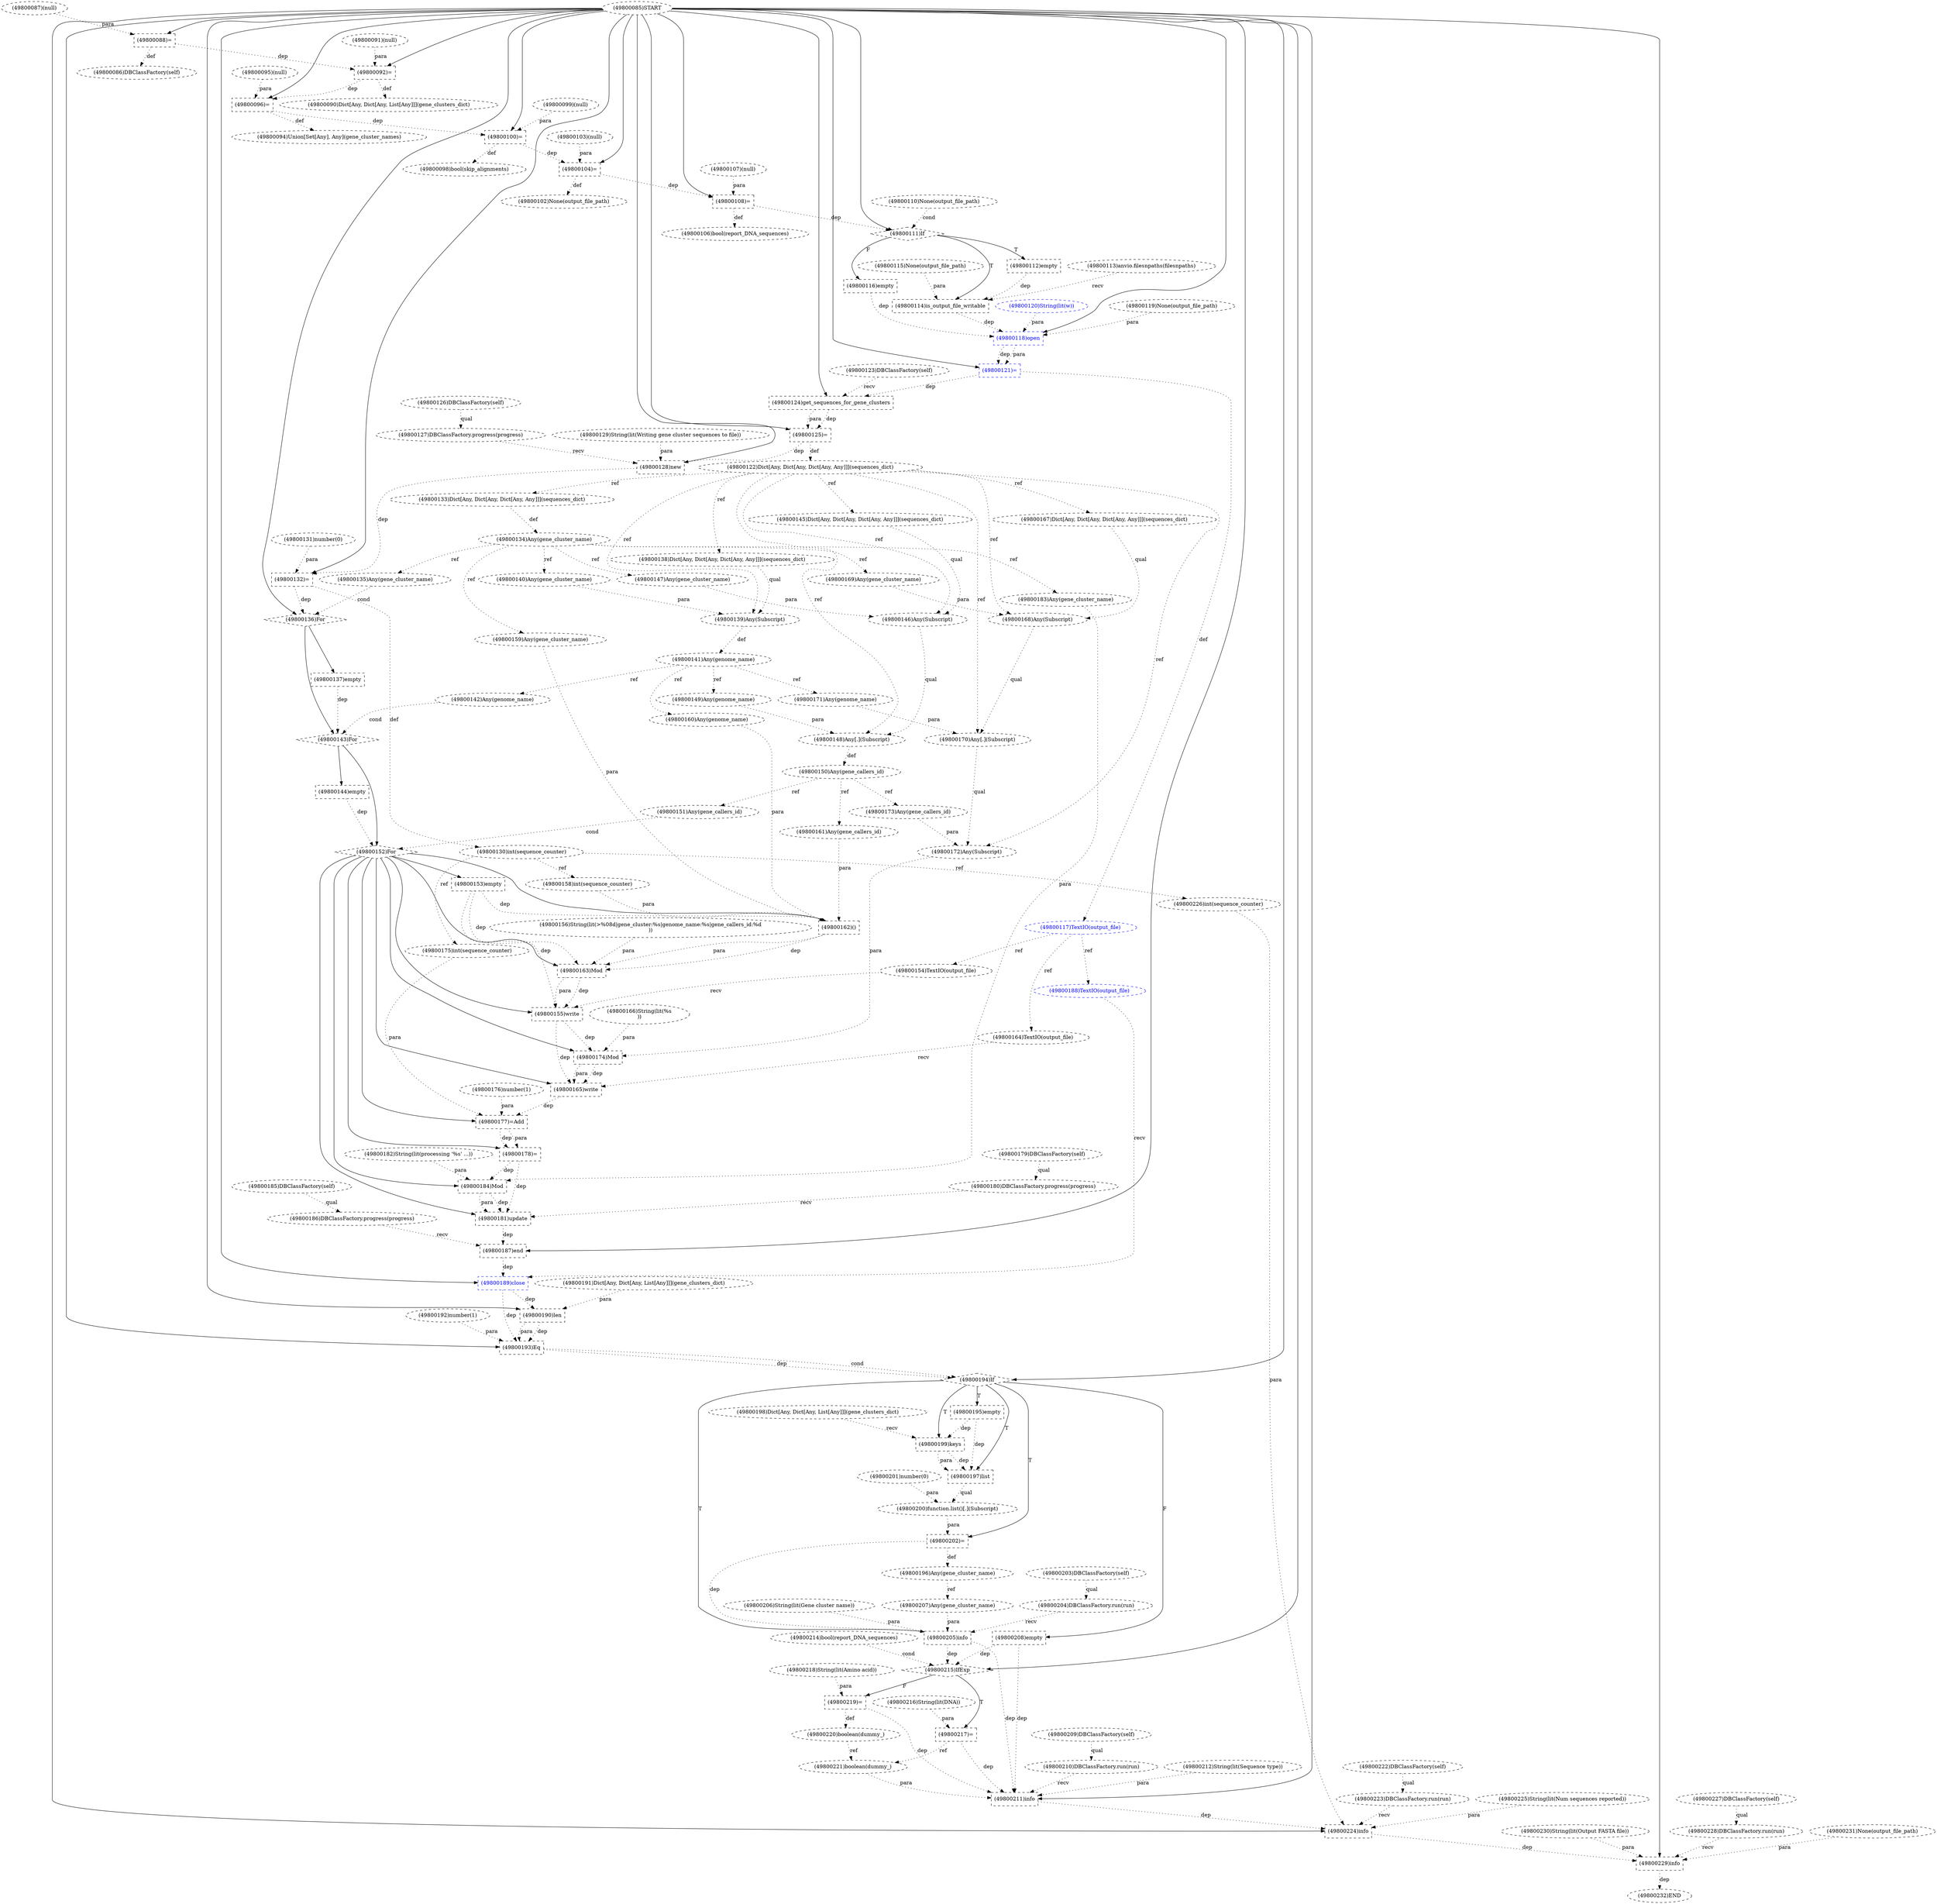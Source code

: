 digraph G {
1 [label="(49800116)empty" shape=box style=dashed]
2 [label="(49800176)number(1)" shape=ellipse style=dashed]
3 [label="(49800194)If" shape=diamond style=dashed]
4 [label="(49800154)TextIO(output_file)" shape=ellipse style=dashed]
5 [label="(49800206)String(lit(Gene cluster name))" shape=ellipse style=dashed]
6 [label="(49800141)Any(genome_name)" shape=ellipse style=dashed]
7 [label="(49800162)()" shape=box style=dashed]
8 [label="(49800219)=" shape=box style=dashed]
9 [label="(49800144)empty" shape=box style=dashed]
10 [label="(49800232)END" style=dashed]
11 [label="(49800149)Any(genome_name)" shape=ellipse style=dashed]
12 [label="(49800178)=" shape=box style=dashed]
13 [label="(49800220)boolean(dummy_)" shape=ellipse style=dashed]
14 [label="(49800098)bool(skip_alignments)" shape=ellipse style=dashed]
15 [label="(49800091)(null)" shape=ellipse style=dashed]
16 [label="(49800202)=" shape=box style=dashed]
17 [label="(49800209)DBClassFactory(self)" shape=ellipse style=dashed]
18 [label="(49800147)Any(gene_cluster_name)" shape=ellipse style=dashed]
19 [label="(49800195)empty" shape=box style=dashed]
20 [label="(49800165)write" shape=box style=dashed]
21 [label="(49800168)Any(Subscript)" shape=ellipse style=dashed]
22 [label="(49800100)=" shape=box style=dashed]
23 [label="(49800163)Mod" shape=box style=dashed]
24 [label="(49800167)Dict[Any, Dict[Any, Dict[Any, Any]]](sequences_dict)" shape=ellipse style=dashed]
25 [label="(49800118)open" shape=box style=dashed color=blue fontcolor=blue]
26 [label="(49800108)=" shape=box style=dashed]
27 [label="(49800099)(null)" shape=ellipse style=dashed]
28 [label="(49800182)String(lit(processing '%s' ...))" shape=ellipse style=dashed]
29 [label="(49800188)TextIO(output_file)" shape=ellipse style=dashed color=blue fontcolor=blue]
30 [label="(49800192)number(1)" shape=ellipse style=dashed]
31 [label="(49800153)empty" shape=box style=dashed]
32 [label="(49800107)(null)" shape=ellipse style=dashed]
33 [label="(49800190)len" shape=box style=dashed]
34 [label="(49800224)info" shape=box style=dashed]
35 [label="(49800120)String(lit(w))" shape=ellipse style=dashed color=blue fontcolor=blue]
36 [label="(49800197)list" shape=box style=dashed]
37 [label="(49800208)empty" shape=box style=dashed]
38 [label="(49800148)Any[.](Subscript)" shape=ellipse style=dashed]
39 [label="(49800142)Any(genome_name)" shape=ellipse style=dashed]
40 [label="(49800110)None(output_file_path)" shape=ellipse style=dashed]
41 [label="(49800103)(null)" shape=ellipse style=dashed]
42 [label="(49800106)bool(report_DNA_sequences)" shape=ellipse style=dashed]
43 [label="(49800212)String(lit(Sequence type))" shape=ellipse style=dashed]
44 [label="(49800226)int(sequence_counter)" shape=ellipse style=dashed]
45 [label="(49800137)empty" shape=box style=dashed]
46 [label="(49800117)TextIO(output_file)" shape=ellipse style=dashed color=blue fontcolor=blue]
47 [label="(49800225)String(lit(Num sequences reported))" shape=ellipse style=dashed]
48 [label="(49800140)Any(gene_cluster_name)" shape=ellipse style=dashed]
49 [label="(49800151)Any(gene_callers_id)" shape=ellipse style=dashed]
50 [label="(49800104)=" shape=box style=dashed]
51 [label="(49800170)Any[.](Subscript)" shape=ellipse style=dashed]
52 [label="(49800115)None(output_file_path)" shape=ellipse style=dashed]
53 [label="(49800199)keys" shape=box style=dashed]
54 [label="(49800229)info" shape=box style=dashed]
55 [label="(49800204)DBClassFactory.run(run)" shape=ellipse style=dashed]
56 [label="(49800156)String(lit(>%08d|gene_cluster:%s|genome_name:%s|gene_callers_id:%d
))" shape=ellipse style=dashed]
57 [label="(49800138)Dict[Any, Dict[Any, Dict[Any, Any]]](sequences_dict)" shape=ellipse style=dashed]
58 [label="(49800130)int(sequence_counter)" shape=ellipse style=dashed]
59 [label="(49800150)Any(gene_callers_id)" shape=ellipse style=dashed]
60 [label="(49800114)is_output_file_writable" shape=box style=dashed]
61 [label="(49800210)DBClassFactory.run(run)" shape=ellipse style=dashed]
62 [label="(49800127)DBClassFactory.progress(progress)" shape=ellipse style=dashed]
63 [label="(49800143)For" shape=diamond style=dashed]
64 [label="(49800181)update" shape=box style=dashed]
65 [label="(49800205)info" shape=box style=dashed]
66 [label="(49800175)int(sequence_counter)" shape=ellipse style=dashed]
67 [label="(49800112)empty" shape=box style=dashed]
68 [label="(49800159)Any(gene_cluster_name)" shape=ellipse style=dashed]
69 [label="(49800111)If" shape=diamond style=dashed]
70 [label="(49800129)String(lit(Writing gene cluster sequences to file))" shape=ellipse style=dashed]
71 [label="(49800230)String(lit(Output FASTA file))" shape=ellipse style=dashed]
72 [label="(49800221)boolean(dummy_)" shape=ellipse style=dashed]
73 [label="(49800155)write" shape=box style=dashed]
74 [label="(49800179)DBClassFactory(self)" shape=ellipse style=dashed]
75 [label="(49800095)(null)" shape=ellipse style=dashed]
76 [label="(49800158)int(sequence_counter)" shape=ellipse style=dashed]
77 [label="(49800085)START" style=dashed]
78 [label="(49800113)anvio.filesnpaths(filesnpaths)" shape=ellipse style=dashed]
79 [label="(49800124)get_sequences_for_gene_clusters" shape=box style=dashed]
80 [label="(49800161)Any(gene_callers_id)" shape=ellipse style=dashed]
81 [label="(49800189)close" shape=box style=dashed color=blue fontcolor=blue]
82 [label="(49800201)number(0)" shape=ellipse style=dashed]
83 [label="(49800183)Any(gene_cluster_name)" shape=ellipse style=dashed]
84 [label="(49800135)Any(gene_cluster_name)" shape=ellipse style=dashed]
85 [label="(49800196)Any(gene_cluster_name)" shape=ellipse style=dashed]
86 [label="(49800152)For" shape=diamond style=dashed]
87 [label="(49800132)=" shape=box style=dashed]
88 [label="(49800173)Any(gene_callers_id)" shape=ellipse style=dashed]
89 [label="(49800186)DBClassFactory.progress(progress)" shape=ellipse style=dashed]
90 [label="(49800222)DBClassFactory(self)" shape=ellipse style=dashed]
91 [label="(49800119)None(output_file_path)" shape=ellipse style=dashed]
92 [label="(49800121)=" shape=box style=dashed color=blue fontcolor=blue]
93 [label="(49800087)(null)" shape=ellipse style=dashed]
94 [label="(49800145)Dict[Any, Dict[Any, Dict[Any, Any]]](sequences_dict)" shape=ellipse style=dashed]
95 [label="(49800193)Eq" shape=box style=dashed]
96 [label="(49800227)DBClassFactory(self)" shape=ellipse style=dashed]
97 [label="(49800136)For" shape=diamond style=dashed]
98 [label="(49800088)=" shape=box style=dashed]
99 [label="(49800139)Any(Subscript)" shape=ellipse style=dashed]
100 [label="(49800126)DBClassFactory(self)" shape=ellipse style=dashed]
101 [label="(49800187)end" shape=box style=dashed]
102 [label="(49800203)DBClassFactory(self)" shape=ellipse style=dashed]
103 [label="(49800123)DBClassFactory(self)" shape=ellipse style=dashed]
104 [label="(49800086)DBClassFactory(self)" shape=ellipse style=dashed]
105 [label="(49800218)String(lit(Amino acid))" shape=ellipse style=dashed]
106 [label="(49800169)Any(gene_cluster_name)" shape=ellipse style=dashed]
107 [label="(49800128)new" shape=box style=dashed]
108 [label="(49800215)IfExp" shape=diamond style=dashed]
109 [label="(49800216)String(lit(DNA))" shape=ellipse style=dashed]
110 [label="(49800166)String(lit(%s
))" shape=ellipse style=dashed]
111 [label="(49800211)info" shape=box style=dashed]
112 [label="(49800228)DBClassFactory.run(run)" shape=ellipse style=dashed]
113 [label="(49800146)Any(Subscript)" shape=ellipse style=dashed]
114 [label="(49800214)bool(report_DNA_sequences)" shape=ellipse style=dashed]
115 [label="(49800217)=" shape=box style=dashed]
116 [label="(49800231)None(output_file_path)" shape=ellipse style=dashed]
117 [label="(49800180)DBClassFactory.progress(progress)" shape=ellipse style=dashed]
118 [label="(49800191)Dict[Any, Dict[Any, List[Any]]](gene_clusters_dict)" shape=ellipse style=dashed]
119 [label="(49800102)None(output_file_path)" shape=ellipse style=dashed]
120 [label="(49800094)Union[Set[Any], Any](gene_cluster_names)" shape=ellipse style=dashed]
121 [label="(49800125)=" shape=box style=dashed]
122 [label="(49800096)=" shape=box style=dashed]
123 [label="(49800185)DBClassFactory(self)" shape=ellipse style=dashed]
124 [label="(49800160)Any(genome_name)" shape=ellipse style=dashed]
125 [label="(49800177)=Add" shape=box style=dashed]
126 [label="(49800223)DBClassFactory.run(run)" shape=ellipse style=dashed]
127 [label="(49800172)Any(Subscript)" shape=ellipse style=dashed]
128 [label="(49800133)Dict[Any, Dict[Any, Dict[Any, Any]]](sequences_dict)" shape=ellipse style=dashed]
129 [label="(49800134)Any(gene_cluster_name)" shape=ellipse style=dashed]
130 [label="(49800092)=" shape=box style=dashed]
131 [label="(49800090)Dict[Any, Dict[Any, List[Any]]](gene_clusters_dict)" shape=ellipse style=dashed]
132 [label="(49800171)Any(genome_name)" shape=ellipse style=dashed]
133 [label="(49800198)Dict[Any, Dict[Any, List[Any]]](gene_clusters_dict)" shape=ellipse style=dashed]
134 [label="(49800184)Mod" shape=box style=dashed]
135 [label="(49800131)number(0)" shape=ellipse style=dashed]
136 [label="(49800174)Mod" shape=box style=dashed]
137 [label="(49800164)TextIO(output_file)" shape=ellipse style=dashed]
138 [label="(49800122)Dict[Any, Dict[Any, Dict[Any, Any]]](sequences_dict)" shape=ellipse style=dashed]
139 [label="(49800207)Any(gene_cluster_name)" shape=ellipse style=dashed]
140 [label="(49800200)function.list()[.](Subscript)" shape=ellipse style=dashed]
69 -> 1 [label="F"];
77 -> 3 [label="" style=solid];
95 -> 3 [label="dep" style=dotted];
95 -> 3 [label="cond" style=dotted];
46 -> 4 [label="ref" style=dotted];
99 -> 6 [label="def" style=dotted];
86 -> 7 [label="" style=solid];
76 -> 7 [label="para" style=dotted];
68 -> 7 [label="para" style=dotted];
124 -> 7 [label="para" style=dotted];
80 -> 7 [label="para" style=dotted];
31 -> 7 [label="dep" style=dotted];
108 -> 8 [label="F"];
105 -> 8 [label="para" style=dotted];
63 -> 9 [label="" style=solid];
54 -> 10 [label="dep" style=dotted];
6 -> 11 [label="ref" style=dotted];
86 -> 12 [label="" style=solid];
125 -> 12 [label="dep" style=dotted];
125 -> 12 [label="para" style=dotted];
8 -> 13 [label="def" style=dotted];
22 -> 14 [label="def" style=dotted];
3 -> 16 [label="T"];
140 -> 16 [label="para" style=dotted];
129 -> 18 [label="ref" style=dotted];
3 -> 19 [label="T"];
86 -> 20 [label="" style=solid];
137 -> 20 [label="recv" style=dotted];
136 -> 20 [label="dep" style=dotted];
136 -> 20 [label="para" style=dotted];
73 -> 20 [label="dep" style=dotted];
24 -> 21 [label="qual" style=dotted];
106 -> 21 [label="para" style=dotted];
138 -> 21 [label="ref" style=dotted];
77 -> 22 [label="" style=solid];
27 -> 22 [label="para" style=dotted];
122 -> 22 [label="dep" style=dotted];
86 -> 23 [label="" style=solid];
56 -> 23 [label="para" style=dotted];
7 -> 23 [label="dep" style=dotted];
7 -> 23 [label="para" style=dotted];
31 -> 23 [label="dep" style=dotted];
138 -> 24 [label="ref" style=dotted];
77 -> 25 [label="" style=solid];
91 -> 25 [label="para" style=dotted];
35 -> 25 [label="para" style=dotted];
1 -> 25 [label="dep" style=dotted];
60 -> 25 [label="dep" style=dotted];
77 -> 26 [label="" style=solid];
32 -> 26 [label="para" style=dotted];
50 -> 26 [label="dep" style=dotted];
46 -> 29 [label="ref" style=dotted];
86 -> 31 [label="" style=solid];
77 -> 33 [label="" style=solid];
118 -> 33 [label="para" style=dotted];
81 -> 33 [label="dep" style=dotted];
77 -> 34 [label="" style=solid];
126 -> 34 [label="recv" style=dotted];
47 -> 34 [label="para" style=dotted];
44 -> 34 [label="para" style=dotted];
111 -> 34 [label="dep" style=dotted];
3 -> 36 [label="T"];
53 -> 36 [label="dep" style=dotted];
53 -> 36 [label="para" style=dotted];
19 -> 36 [label="dep" style=dotted];
3 -> 37 [label="F"];
113 -> 38 [label="qual" style=dotted];
11 -> 38 [label="para" style=dotted];
138 -> 38 [label="ref" style=dotted];
6 -> 39 [label="ref" style=dotted];
26 -> 42 [label="def" style=dotted];
58 -> 44 [label="ref" style=dotted];
97 -> 45 [label="" style=solid];
92 -> 46 [label="def" style=dotted];
129 -> 48 [label="ref" style=dotted];
59 -> 49 [label="ref" style=dotted];
77 -> 50 [label="" style=solid];
41 -> 50 [label="para" style=dotted];
22 -> 50 [label="dep" style=dotted];
21 -> 51 [label="qual" style=dotted];
132 -> 51 [label="para" style=dotted];
138 -> 51 [label="ref" style=dotted];
3 -> 53 [label="T"];
133 -> 53 [label="recv" style=dotted];
19 -> 53 [label="dep" style=dotted];
77 -> 54 [label="" style=solid];
112 -> 54 [label="recv" style=dotted];
71 -> 54 [label="para" style=dotted];
116 -> 54 [label="para" style=dotted];
34 -> 54 [label="dep" style=dotted];
102 -> 55 [label="qual" style=dotted];
138 -> 57 [label="ref" style=dotted];
87 -> 58 [label="def" style=dotted];
38 -> 59 [label="def" style=dotted];
69 -> 60 [label="T"];
78 -> 60 [label="recv" style=dotted];
52 -> 60 [label="para" style=dotted];
67 -> 60 [label="dep" style=dotted];
17 -> 61 [label="qual" style=dotted];
100 -> 62 [label="qual" style=dotted];
97 -> 63 [label="" style=solid];
39 -> 63 [label="cond" style=dotted];
45 -> 63 [label="dep" style=dotted];
86 -> 64 [label="" style=solid];
117 -> 64 [label="recv" style=dotted];
134 -> 64 [label="dep" style=dotted];
134 -> 64 [label="para" style=dotted];
12 -> 64 [label="dep" style=dotted];
3 -> 65 [label="T"];
55 -> 65 [label="recv" style=dotted];
5 -> 65 [label="para" style=dotted];
139 -> 65 [label="para" style=dotted];
16 -> 65 [label="dep" style=dotted];
58 -> 66 [label="ref" style=dotted];
69 -> 67 [label="T"];
129 -> 68 [label="ref" style=dotted];
77 -> 69 [label="" style=solid];
40 -> 69 [label="cond" style=dotted];
26 -> 69 [label="dep" style=dotted];
115 -> 72 [label="ref" style=dotted];
13 -> 72 [label="ref" style=dotted];
86 -> 73 [label="" style=solid];
4 -> 73 [label="recv" style=dotted];
23 -> 73 [label="dep" style=dotted];
23 -> 73 [label="para" style=dotted];
31 -> 73 [label="dep" style=dotted];
58 -> 76 [label="ref" style=dotted];
77 -> 79 [label="" style=solid];
103 -> 79 [label="recv" style=dotted];
92 -> 79 [label="dep" style=dotted];
59 -> 80 [label="ref" style=dotted];
77 -> 81 [label="" style=solid];
29 -> 81 [label="recv" style=dotted];
101 -> 81 [label="dep" style=dotted];
129 -> 83 [label="ref" style=dotted];
129 -> 84 [label="ref" style=dotted];
16 -> 85 [label="def" style=dotted];
63 -> 86 [label="" style=solid];
49 -> 86 [label="cond" style=dotted];
9 -> 86 [label="dep" style=dotted];
77 -> 87 [label="" style=solid];
135 -> 87 [label="para" style=dotted];
107 -> 87 [label="dep" style=dotted];
59 -> 88 [label="ref" style=dotted];
123 -> 89 [label="qual" style=dotted];
77 -> 92 [label="" style=solid];
25 -> 92 [label="dep" style=dotted];
25 -> 92 [label="para" style=dotted];
138 -> 94 [label="ref" style=dotted];
77 -> 95 [label="" style=solid];
33 -> 95 [label="dep" style=dotted];
33 -> 95 [label="para" style=dotted];
30 -> 95 [label="para" style=dotted];
81 -> 95 [label="dep" style=dotted];
77 -> 97 [label="" style=solid];
84 -> 97 [label="cond" style=dotted];
87 -> 97 [label="dep" style=dotted];
77 -> 98 [label="" style=solid];
93 -> 98 [label="para" style=dotted];
57 -> 99 [label="qual" style=dotted];
48 -> 99 [label="para" style=dotted];
138 -> 99 [label="ref" style=dotted];
77 -> 101 [label="" style=solid];
89 -> 101 [label="recv" style=dotted];
64 -> 101 [label="dep" style=dotted];
98 -> 104 [label="def" style=dotted];
129 -> 106 [label="ref" style=dotted];
77 -> 107 [label="" style=solid];
62 -> 107 [label="recv" style=dotted];
70 -> 107 [label="para" style=dotted];
121 -> 107 [label="dep" style=dotted];
77 -> 108 [label="" style=solid];
114 -> 108 [label="cond" style=dotted];
37 -> 108 [label="dep" style=dotted];
65 -> 108 [label="dep" style=dotted];
77 -> 111 [label="" style=solid];
61 -> 111 [label="recv" style=dotted];
43 -> 111 [label="para" style=dotted];
115 -> 111 [label="dep" style=dotted];
8 -> 111 [label="dep" style=dotted];
72 -> 111 [label="para" style=dotted];
37 -> 111 [label="dep" style=dotted];
65 -> 111 [label="dep" style=dotted];
96 -> 112 [label="qual" style=dotted];
94 -> 113 [label="qual" style=dotted];
18 -> 113 [label="para" style=dotted];
138 -> 113 [label="ref" style=dotted];
108 -> 115 [label="T"];
109 -> 115 [label="para" style=dotted];
74 -> 117 [label="qual" style=dotted];
50 -> 119 [label="def" style=dotted];
122 -> 120 [label="def" style=dotted];
77 -> 121 [label="" style=solid];
79 -> 121 [label="dep" style=dotted];
79 -> 121 [label="para" style=dotted];
77 -> 122 [label="" style=solid];
75 -> 122 [label="para" style=dotted];
130 -> 122 [label="dep" style=dotted];
6 -> 124 [label="ref" style=dotted];
86 -> 125 [label="" style=solid];
66 -> 125 [label="para" style=dotted];
2 -> 125 [label="para" style=dotted];
20 -> 125 [label="dep" style=dotted];
90 -> 126 [label="qual" style=dotted];
51 -> 127 [label="qual" style=dotted];
88 -> 127 [label="para" style=dotted];
138 -> 127 [label="ref" style=dotted];
138 -> 128 [label="ref" style=dotted];
128 -> 129 [label="def" style=dotted];
77 -> 130 [label="" style=solid];
15 -> 130 [label="para" style=dotted];
98 -> 130 [label="dep" style=dotted];
130 -> 131 [label="def" style=dotted];
6 -> 132 [label="ref" style=dotted];
86 -> 134 [label="" style=solid];
28 -> 134 [label="para" style=dotted];
83 -> 134 [label="para" style=dotted];
12 -> 134 [label="dep" style=dotted];
86 -> 136 [label="" style=solid];
110 -> 136 [label="para" style=dotted];
127 -> 136 [label="para" style=dotted];
73 -> 136 [label="dep" style=dotted];
46 -> 137 [label="ref" style=dotted];
121 -> 138 [label="def" style=dotted];
85 -> 139 [label="ref" style=dotted];
36 -> 140 [label="qual" style=dotted];
82 -> 140 [label="para" style=dotted];
}